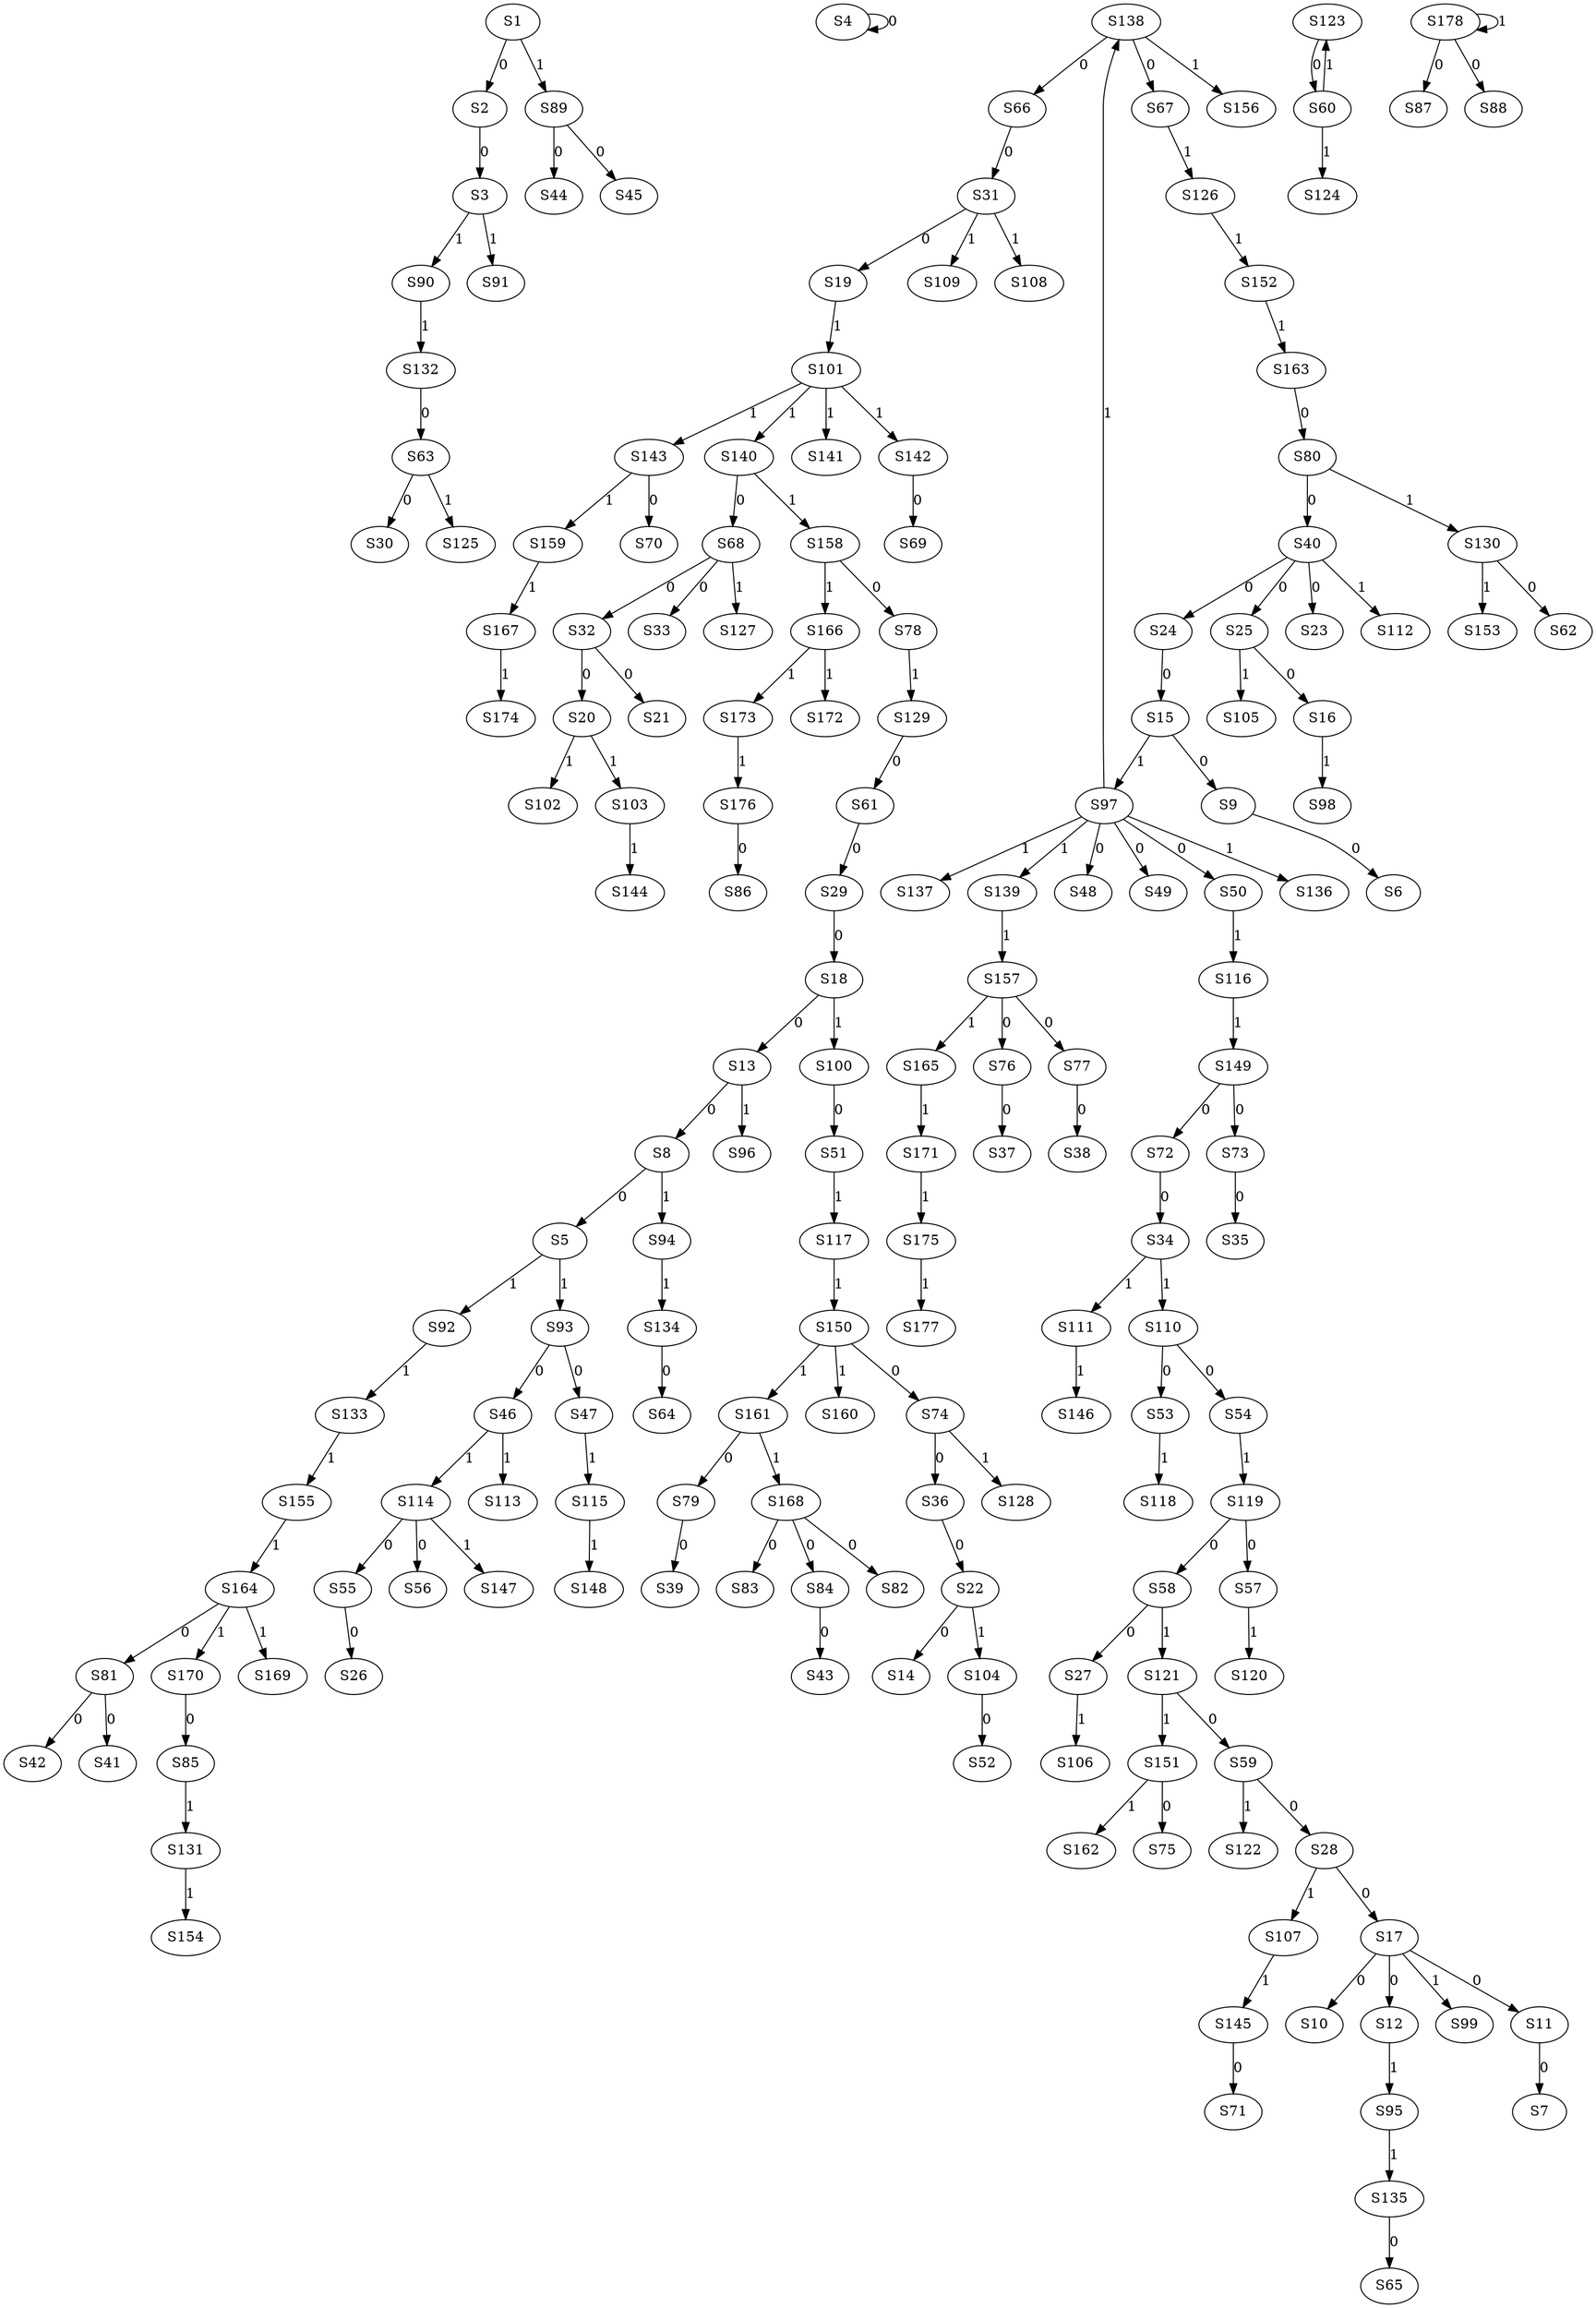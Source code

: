strict digraph {
	S1 -> S2 [ label = 0 ];
	S2 -> S3 [ label = 0 ];
	S4 -> S4 [ label = 0 ];
	S8 -> S5 [ label = 0 ];
	S9 -> S6 [ label = 0 ];
	S11 -> S7 [ label = 0 ];
	S13 -> S8 [ label = 0 ];
	S15 -> S9 [ label = 0 ];
	S17 -> S10 [ label = 0 ];
	S17 -> S11 [ label = 0 ];
	S17 -> S12 [ label = 0 ];
	S18 -> S13 [ label = 0 ];
	S22 -> S14 [ label = 0 ];
	S24 -> S15 [ label = 0 ];
	S25 -> S16 [ label = 0 ];
	S28 -> S17 [ label = 0 ];
	S29 -> S18 [ label = 0 ];
	S31 -> S19 [ label = 0 ];
	S32 -> S20 [ label = 0 ];
	S32 -> S21 [ label = 0 ];
	S36 -> S22 [ label = 0 ];
	S40 -> S23 [ label = 0 ];
	S40 -> S24 [ label = 0 ];
	S40 -> S25 [ label = 0 ];
	S55 -> S26 [ label = 0 ];
	S58 -> S27 [ label = 0 ];
	S59 -> S28 [ label = 0 ];
	S61 -> S29 [ label = 0 ];
	S63 -> S30 [ label = 0 ];
	S66 -> S31 [ label = 0 ];
	S68 -> S32 [ label = 0 ];
	S68 -> S33 [ label = 0 ];
	S72 -> S34 [ label = 0 ];
	S73 -> S35 [ label = 0 ];
	S74 -> S36 [ label = 0 ];
	S76 -> S37 [ label = 0 ];
	S77 -> S38 [ label = 0 ];
	S79 -> S39 [ label = 0 ];
	S80 -> S40 [ label = 0 ];
	S81 -> S41 [ label = 0 ];
	S81 -> S42 [ label = 0 ];
	S84 -> S43 [ label = 0 ];
	S89 -> S44 [ label = 0 ];
	S89 -> S45 [ label = 0 ];
	S93 -> S46 [ label = 0 ];
	S93 -> S47 [ label = 0 ];
	S97 -> S48 [ label = 0 ];
	S97 -> S49 [ label = 0 ];
	S97 -> S50 [ label = 0 ];
	S100 -> S51 [ label = 0 ];
	S104 -> S52 [ label = 0 ];
	S110 -> S53 [ label = 0 ];
	S110 -> S54 [ label = 0 ];
	S114 -> S55 [ label = 0 ];
	S114 -> S56 [ label = 0 ];
	S119 -> S57 [ label = 0 ];
	S119 -> S58 [ label = 0 ];
	S121 -> S59 [ label = 0 ];
	S123 -> S60 [ label = 0 ];
	S129 -> S61 [ label = 0 ];
	S130 -> S62 [ label = 0 ];
	S132 -> S63 [ label = 0 ];
	S134 -> S64 [ label = 0 ];
	S135 -> S65 [ label = 0 ];
	S138 -> S66 [ label = 0 ];
	S138 -> S67 [ label = 0 ];
	S140 -> S68 [ label = 0 ];
	S142 -> S69 [ label = 0 ];
	S143 -> S70 [ label = 0 ];
	S145 -> S71 [ label = 0 ];
	S149 -> S72 [ label = 0 ];
	S149 -> S73 [ label = 0 ];
	S150 -> S74 [ label = 0 ];
	S151 -> S75 [ label = 0 ];
	S157 -> S76 [ label = 0 ];
	S157 -> S77 [ label = 0 ];
	S158 -> S78 [ label = 0 ];
	S161 -> S79 [ label = 0 ];
	S163 -> S80 [ label = 0 ];
	S164 -> S81 [ label = 0 ];
	S168 -> S82 [ label = 0 ];
	S168 -> S83 [ label = 0 ];
	S168 -> S84 [ label = 0 ];
	S170 -> S85 [ label = 0 ];
	S176 -> S86 [ label = 0 ];
	S178 -> S87 [ label = 0 ];
	S178 -> S88 [ label = 0 ];
	S1 -> S89 [ label = 1 ];
	S3 -> S90 [ label = 1 ];
	S3 -> S91 [ label = 1 ];
	S5 -> S92 [ label = 1 ];
	S5 -> S93 [ label = 1 ];
	S8 -> S94 [ label = 1 ];
	S12 -> S95 [ label = 1 ];
	S13 -> S96 [ label = 1 ];
	S15 -> S97 [ label = 1 ];
	S16 -> S98 [ label = 1 ];
	S17 -> S99 [ label = 1 ];
	S18 -> S100 [ label = 1 ];
	S19 -> S101 [ label = 1 ];
	S20 -> S102 [ label = 1 ];
	S20 -> S103 [ label = 1 ];
	S22 -> S104 [ label = 1 ];
	S25 -> S105 [ label = 1 ];
	S27 -> S106 [ label = 1 ];
	S28 -> S107 [ label = 1 ];
	S31 -> S108 [ label = 1 ];
	S31 -> S109 [ label = 1 ];
	S34 -> S110 [ label = 1 ];
	S34 -> S111 [ label = 1 ];
	S40 -> S112 [ label = 1 ];
	S46 -> S113 [ label = 1 ];
	S46 -> S114 [ label = 1 ];
	S47 -> S115 [ label = 1 ];
	S50 -> S116 [ label = 1 ];
	S51 -> S117 [ label = 1 ];
	S53 -> S118 [ label = 1 ];
	S54 -> S119 [ label = 1 ];
	S57 -> S120 [ label = 1 ];
	S58 -> S121 [ label = 1 ];
	S59 -> S122 [ label = 1 ];
	S60 -> S123 [ label = 1 ];
	S60 -> S124 [ label = 1 ];
	S63 -> S125 [ label = 1 ];
	S67 -> S126 [ label = 1 ];
	S68 -> S127 [ label = 1 ];
	S74 -> S128 [ label = 1 ];
	S78 -> S129 [ label = 1 ];
	S80 -> S130 [ label = 1 ];
	S85 -> S131 [ label = 1 ];
	S90 -> S132 [ label = 1 ];
	S92 -> S133 [ label = 1 ];
	S94 -> S134 [ label = 1 ];
	S95 -> S135 [ label = 1 ];
	S97 -> S136 [ label = 1 ];
	S97 -> S137 [ label = 1 ];
	S97 -> S138 [ label = 1 ];
	S97 -> S139 [ label = 1 ];
	S101 -> S140 [ label = 1 ];
	S101 -> S141 [ label = 1 ];
	S101 -> S142 [ label = 1 ];
	S101 -> S143 [ label = 1 ];
	S103 -> S144 [ label = 1 ];
	S107 -> S145 [ label = 1 ];
	S111 -> S146 [ label = 1 ];
	S114 -> S147 [ label = 1 ];
	S115 -> S148 [ label = 1 ];
	S116 -> S149 [ label = 1 ];
	S117 -> S150 [ label = 1 ];
	S121 -> S151 [ label = 1 ];
	S126 -> S152 [ label = 1 ];
	S130 -> S153 [ label = 1 ];
	S131 -> S154 [ label = 1 ];
	S133 -> S155 [ label = 1 ];
	S138 -> S156 [ label = 1 ];
	S139 -> S157 [ label = 1 ];
	S140 -> S158 [ label = 1 ];
	S143 -> S159 [ label = 1 ];
	S150 -> S160 [ label = 1 ];
	S150 -> S161 [ label = 1 ];
	S151 -> S162 [ label = 1 ];
	S152 -> S163 [ label = 1 ];
	S155 -> S164 [ label = 1 ];
	S157 -> S165 [ label = 1 ];
	S158 -> S166 [ label = 1 ];
	S159 -> S167 [ label = 1 ];
	S161 -> S168 [ label = 1 ];
	S164 -> S169 [ label = 1 ];
	S164 -> S170 [ label = 1 ];
	S165 -> S171 [ label = 1 ];
	S166 -> S172 [ label = 1 ];
	S166 -> S173 [ label = 1 ];
	S167 -> S174 [ label = 1 ];
	S171 -> S175 [ label = 1 ];
	S173 -> S176 [ label = 1 ];
	S175 -> S177 [ label = 1 ];
	S178 -> S178 [ label = 1 ];
}